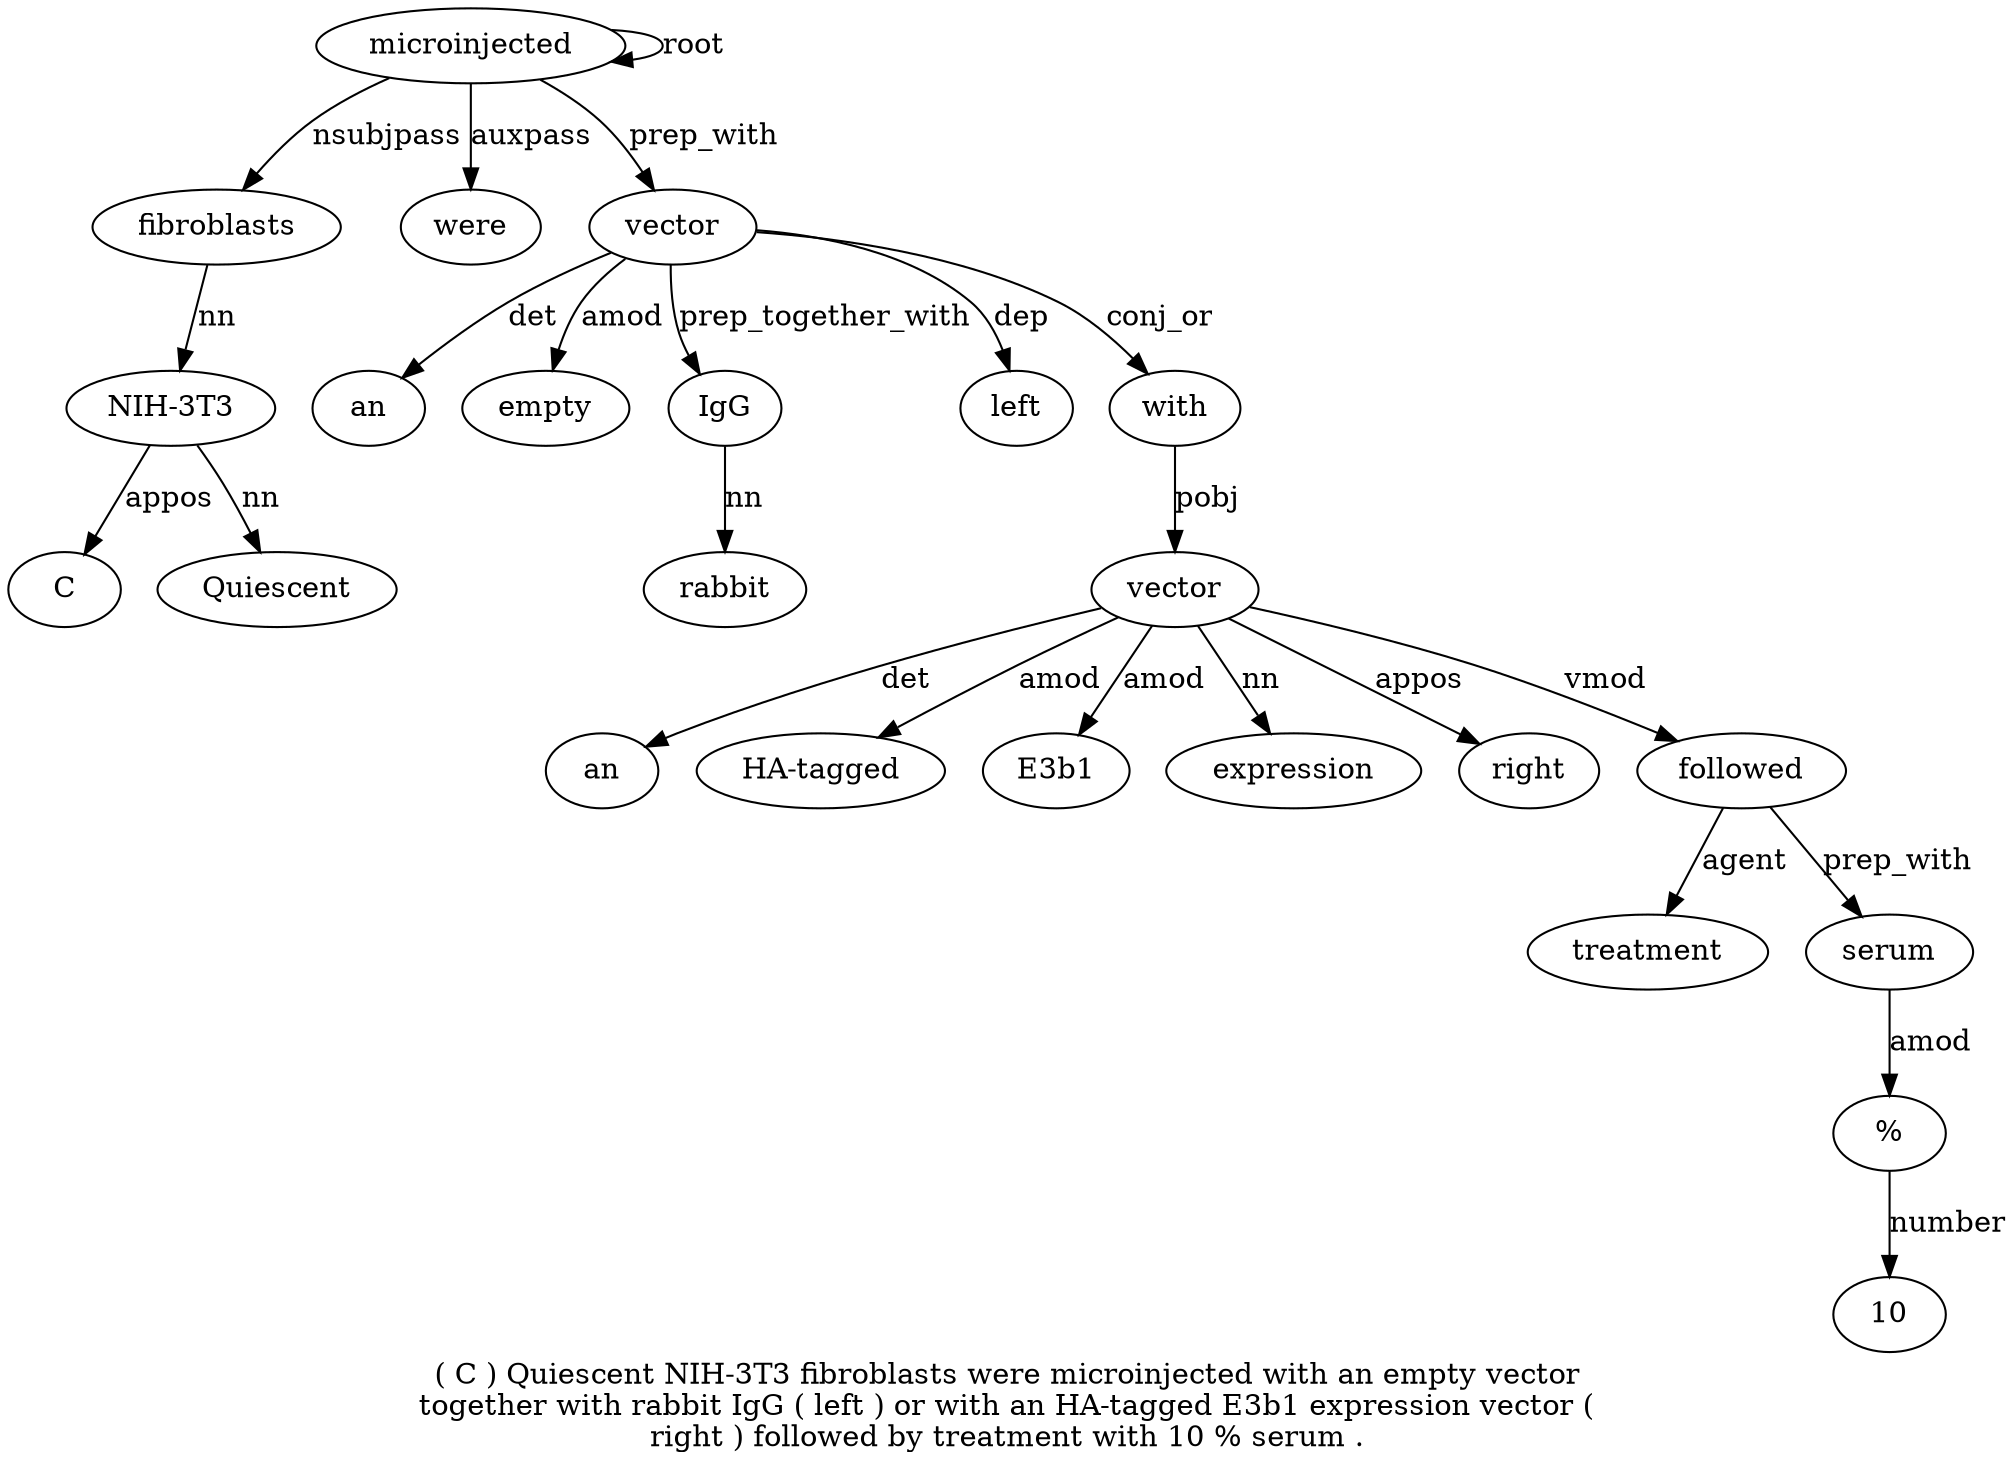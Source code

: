 digraph "( C ) Quiescent NIH-3T3 fibroblasts were microinjected with an empty vector together with rabbit IgG ( left ) or with an HA-tagged E3b1 expression vector ( right ) followed by treatment with 10 % serum ." {
label="( C ) Quiescent NIH-3T3 fibroblasts were microinjected with an empty vector
together with rabbit IgG ( left ) or with an HA-tagged E3b1 expression vector (
right ) followed by treatment with 10 % serum .";
"NIH-3T35" [style=filled, fillcolor=white, label="NIH-3T3"];
C2 [style=filled, fillcolor=white, label=C];
"NIH-3T35" -> C2  [label=appos];
Quiescent4 [style=filled, fillcolor=white, label=Quiescent];
"NIH-3T35" -> Quiescent4  [label=nn];
fibroblasts6 [style=filled, fillcolor=white, label=fibroblasts];
fibroblasts6 -> "NIH-3T35"  [label=nn];
microinjected8 [style=filled, fillcolor=white, label=microinjected];
microinjected8 -> fibroblasts6  [label=nsubjpass];
were7 [style=filled, fillcolor=white, label=were];
microinjected8 -> were7  [label=auxpass];
microinjected8 -> microinjected8  [label=root];
vector12 [style=filled, fillcolor=white, label=vector];
an10 [style=filled, fillcolor=white, label=an];
vector12 -> an10  [label=det];
empty11 [style=filled, fillcolor=white, label=empty];
vector12 -> empty11  [label=amod];
microinjected8 -> vector12  [label=prep_with];
IgG16 [style=filled, fillcolor=white, label=IgG];
rabbit15 [style=filled, fillcolor=white, label=rabbit];
IgG16 -> rabbit15  [label=nn];
vector12 -> IgG16  [label=prep_together_with];
left18 [style=filled, fillcolor=white, label=left];
vector12 -> left18  [label=dep];
with21 [style=filled, fillcolor=white, label=with];
vector12 -> with21  [label=conj_or];
vector26 [style=filled, fillcolor=white, label=vector];
an22 [style=filled, fillcolor=white, label=an];
vector26 -> an22  [label=det];
"HA-tagged23" [style=filled, fillcolor=white, label="HA-tagged"];
vector26 -> "HA-tagged23"  [label=amod];
E3b124 [style=filled, fillcolor=white, label=E3b1];
vector26 -> E3b124  [label=amod];
expression25 [style=filled, fillcolor=white, label=expression];
vector26 -> expression25  [label=nn];
with21 -> vector26  [label=pobj];
right28 [style=filled, fillcolor=white, label=right];
vector26 -> right28  [label=appos];
followed30 [style=filled, fillcolor=white, label=followed];
vector26 -> followed30  [label=vmod];
treatment32 [style=filled, fillcolor=white, label=treatment];
followed30 -> treatment32  [label=agent];
"%35" [style=filled, fillcolor=white, label="%"];
1034 [style=filled, fillcolor=white, label=10];
"%35" -> 1034  [label=number];
serum36 [style=filled, fillcolor=white, label=serum];
serum36 -> "%35"  [label=amod];
followed30 -> serum36  [label=prep_with];
}
